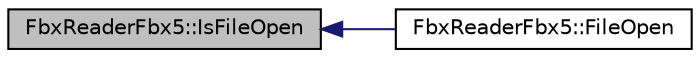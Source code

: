 digraph "FbxReaderFbx5::IsFileOpen"
{
  edge [fontname="Helvetica",fontsize="10",labelfontname="Helvetica",labelfontsize="10"];
  node [fontname="Helvetica",fontsize="10",shape=record];
  rankdir="LR";
  Node36 [label="FbxReaderFbx5::IsFileOpen",height=0.2,width=0.4,color="black", fillcolor="grey75", style="filled", fontcolor="black"];
  Node36 -> Node37 [dir="back",color="midnightblue",fontsize="10",style="solid",fontname="Helvetica"];
  Node37 [label="FbxReaderFbx5::FileOpen",height=0.2,width=0.4,color="black", fillcolor="white", style="filled",URL="$class_fbx_reader_fbx5.html#aa197089a894684834388a2caf43145e3"];
}
